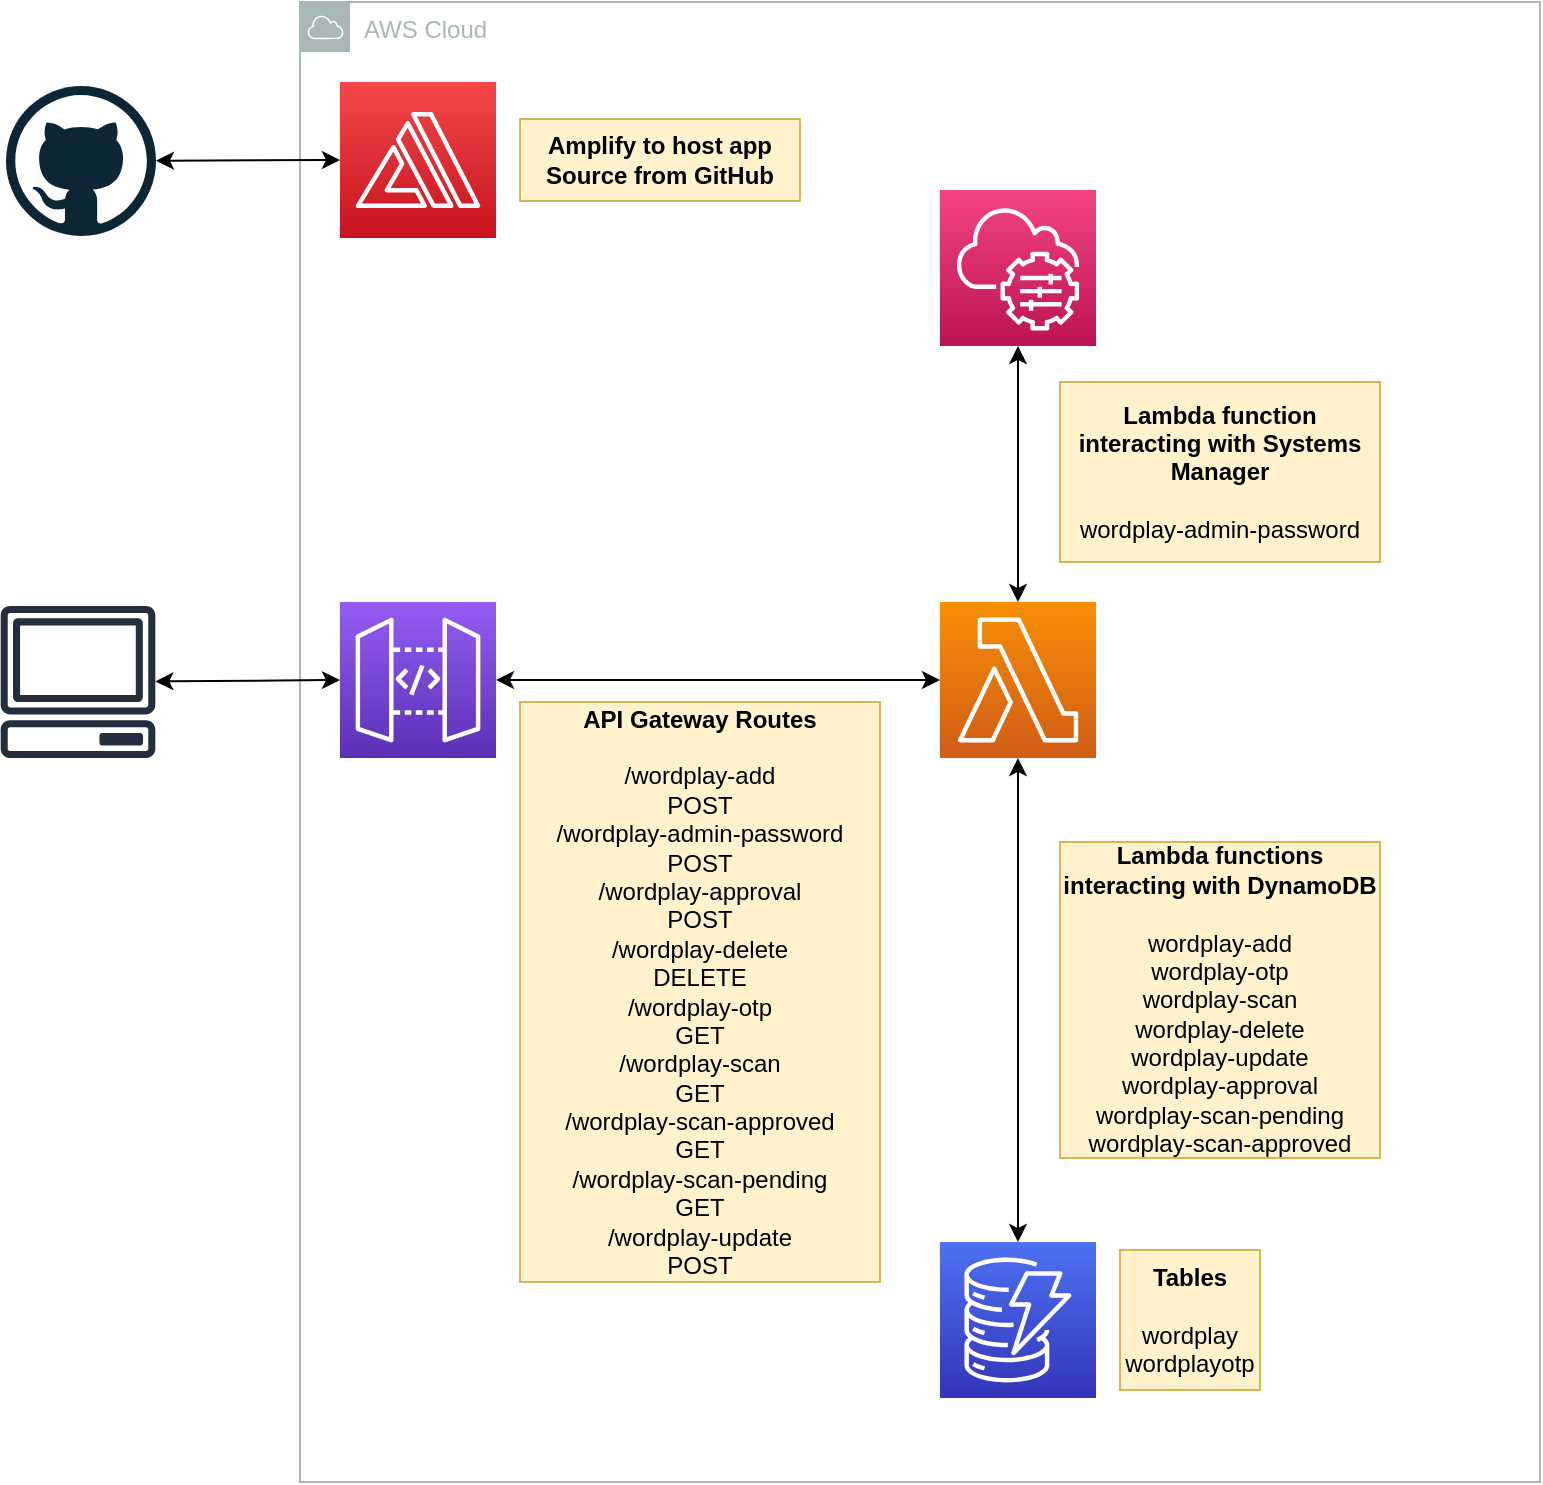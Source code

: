<mxfile version="21.6.7" type="device">
  <diagram name="Page-1" id="l3xAPVJWgxbae8cw-x1L">
    <mxGraphModel dx="792" dy="1100" grid="1" gridSize="10" guides="1" tooltips="1" connect="1" arrows="1" fold="1" page="1" pageScale="1" pageWidth="850" pageHeight="1100" math="0" shadow="0">
      <root>
        <mxCell id="0" />
        <mxCell id="1" parent="0" />
        <mxCell id="N9q5Kd1ozlSONzn5f6YZ-1" value="AWS Cloud" style="sketch=0;outlineConnect=0;gradientColor=none;html=1;whiteSpace=wrap;fontSize=12;fontStyle=0;shape=mxgraph.aws4.group;grIcon=mxgraph.aws4.group_aws_cloud;strokeColor=#AAB7B8;fillColor=none;verticalAlign=top;align=left;spacingLeft=30;fontColor=#AAB7B8;dashed=0;" parent="1" vertex="1">
          <mxGeometry x="170" y="300" width="620" height="740" as="geometry" />
        </mxCell>
        <mxCell id="N9q5Kd1ozlSONzn5f6YZ-2" value="" style="sketch=0;outlineConnect=0;fontColor=#232F3E;gradientColor=none;fillColor=#232F3D;strokeColor=none;dashed=0;verticalLabelPosition=bottom;verticalAlign=top;align=center;html=1;fontSize=12;fontStyle=0;aspect=fixed;pointerEvents=1;shape=mxgraph.aws4.client;" parent="1" vertex="1">
          <mxGeometry x="20" y="602" width="78" height="76" as="geometry" />
        </mxCell>
        <mxCell id="N9q5Kd1ozlSONzn5f6YZ-3" value="" style="sketch=0;points=[[0,0,0],[0.25,0,0],[0.5,0,0],[0.75,0,0],[1,0,0],[0,1,0],[0.25,1,0],[0.5,1,0],[0.75,1,0],[1,1,0],[0,0.25,0],[0,0.5,0],[0,0.75,0],[1,0.25,0],[1,0.5,0],[1,0.75,0]];outlineConnect=0;fontColor=#232F3E;gradientColor=#F54749;gradientDirection=north;fillColor=#C7131F;strokeColor=#ffffff;dashed=0;verticalLabelPosition=bottom;verticalAlign=top;align=center;html=1;fontSize=12;fontStyle=0;aspect=fixed;shape=mxgraph.aws4.resourceIcon;resIcon=mxgraph.aws4.amplify;" parent="1" vertex="1">
          <mxGeometry x="190" y="340" width="78" height="78" as="geometry" />
        </mxCell>
        <mxCell id="N9q5Kd1ozlSONzn5f6YZ-4" value="" style="sketch=0;points=[[0,0,0],[0.25,0,0],[0.5,0,0],[0.75,0,0],[1,0,0],[0,1,0],[0.25,1,0],[0.5,1,0],[0.75,1,0],[1,1,0],[0,0.25,0],[0,0.5,0],[0,0.75,0],[1,0.25,0],[1,0.5,0],[1,0.75,0]];outlineConnect=0;fontColor=#232F3E;gradientColor=#4D72F3;gradientDirection=north;fillColor=#3334B9;strokeColor=#ffffff;dashed=0;verticalLabelPosition=bottom;verticalAlign=top;align=center;html=1;fontSize=12;fontStyle=0;aspect=fixed;shape=mxgraph.aws4.resourceIcon;resIcon=mxgraph.aws4.dynamodb;" parent="1" vertex="1">
          <mxGeometry x="490" y="920" width="78" height="78" as="geometry" />
        </mxCell>
        <mxCell id="N9q5Kd1ozlSONzn5f6YZ-7" value="" style="sketch=0;points=[[0,0,0],[0.25,0,0],[0.5,0,0],[0.75,0,0],[1,0,0],[0,1,0],[0.25,1,0],[0.5,1,0],[0.75,1,0],[1,1,0],[0,0.25,0],[0,0.5,0],[0,0.75,0],[1,0.25,0],[1,0.5,0],[1,0.75,0]];outlineConnect=0;fontColor=#232F3E;gradientColor=#F78E04;gradientDirection=north;fillColor=#D05C17;strokeColor=#ffffff;dashed=0;verticalLabelPosition=bottom;verticalAlign=top;align=center;html=1;fontSize=12;fontStyle=0;aspect=fixed;shape=mxgraph.aws4.resourceIcon;resIcon=mxgraph.aws4.lambda;" parent="1" vertex="1">
          <mxGeometry x="490" y="600" width="78" height="78" as="geometry" />
        </mxCell>
        <mxCell id="N9q5Kd1ozlSONzn5f6YZ-9" value="" style="sketch=0;points=[[0,0,0],[0.25,0,0],[0.5,0,0],[0.75,0,0],[1,0,0],[0,1,0],[0.25,1,0],[0.5,1,0],[0.75,1,0],[1,1,0],[0,0.25,0],[0,0.5,0],[0,0.75,0],[1,0.25,0],[1,0.5,0],[1,0.75,0]];points=[[0,0,0],[0.25,0,0],[0.5,0,0],[0.75,0,0],[1,0,0],[0,1,0],[0.25,1,0],[0.5,1,0],[0.75,1,0],[1,1,0],[0,0.25,0],[0,0.5,0],[0,0.75,0],[1,0.25,0],[1,0.5,0],[1,0.75,0]];outlineConnect=0;fontColor=#232F3E;gradientColor=#F34482;gradientDirection=north;fillColor=#BC1356;strokeColor=#ffffff;dashed=0;verticalLabelPosition=bottom;verticalAlign=top;align=center;html=1;fontSize=12;fontStyle=0;aspect=fixed;shape=mxgraph.aws4.resourceIcon;resIcon=mxgraph.aws4.systems_manager;" parent="1" vertex="1">
          <mxGeometry x="490" y="394" width="78" height="78" as="geometry" />
        </mxCell>
        <mxCell id="N9q5Kd1ozlSONzn5f6YZ-11" value="" style="sketch=0;points=[[0,0,0],[0.25,0,0],[0.5,0,0],[0.75,0,0],[1,0,0],[0,1,0],[0.25,1,0],[0.5,1,0],[0.75,1,0],[1,1,0],[0,0.25,0],[0,0.5,0],[0,0.75,0],[1,0.25,0],[1,0.5,0],[1,0.75,0]];outlineConnect=0;fontColor=#232F3E;gradientColor=#945DF2;gradientDirection=north;fillColor=#5A30B5;strokeColor=#ffffff;dashed=0;verticalLabelPosition=bottom;verticalAlign=top;align=center;html=1;fontSize=12;fontStyle=0;aspect=fixed;shape=mxgraph.aws4.resourceIcon;resIcon=mxgraph.aws4.api_gateway;" parent="1" vertex="1">
          <mxGeometry x="190" y="600" width="78" height="78" as="geometry" />
        </mxCell>
        <mxCell id="N9q5Kd1ozlSONzn5f6YZ-13" value="" style="endArrow=classic;startArrow=classic;html=1;rounded=0;exitX=0.5;exitY=0;exitDx=0;exitDy=0;exitPerimeter=0;entryX=0.5;entryY=1;entryDx=0;entryDy=0;entryPerimeter=0;" parent="1" source="N9q5Kd1ozlSONzn5f6YZ-4" target="N9q5Kd1ozlSONzn5f6YZ-7" edge="1">
          <mxGeometry width="50" height="50" relative="1" as="geometry">
            <mxPoint x="400" y="590" as="sourcePoint" />
            <mxPoint x="450" y="540" as="targetPoint" />
          </mxGeometry>
        </mxCell>
        <mxCell id="N9q5Kd1ozlSONzn5f6YZ-16" value="&lt;div&gt;&lt;b&gt;Lambda functions interacting with DynamoDB&lt;/b&gt;&lt;/div&gt;&lt;div&gt;&lt;br&gt;wordplay-add&lt;/div&gt;&lt;div&gt;wordplay-otp&lt;/div&gt;&lt;div&gt;wordplay-scan&lt;/div&gt;&lt;div&gt;wordplay-delete&lt;/div&gt;&lt;div&gt;wordplay-update&lt;/div&gt;&lt;div&gt;wordplay-approval&lt;/div&gt;&lt;div&gt;wordplay-scan-pending&lt;/div&gt;&lt;div&gt;wordplay-scan-approved&lt;/div&gt;" style="text;html=1;strokeColor=#d6b656;fillColor=#fff2cc;align=center;verticalAlign=middle;whiteSpace=wrap;rounded=0;" parent="1" vertex="1">
          <mxGeometry x="550" y="720" width="160" height="158" as="geometry" />
        </mxCell>
        <mxCell id="N9q5Kd1ozlSONzn5f6YZ-17" style="edgeStyle=orthogonalEdgeStyle;rounded=0;orthogonalLoop=1;jettySize=auto;html=1;exitX=0.5;exitY=1;exitDx=0;exitDy=0;" parent="1" source="N9q5Kd1ozlSONzn5f6YZ-16" target="N9q5Kd1ozlSONzn5f6YZ-16" edge="1">
          <mxGeometry relative="1" as="geometry" />
        </mxCell>
        <mxCell id="N9q5Kd1ozlSONzn5f6YZ-21" value="" style="endArrow=classic;startArrow=classic;html=1;rounded=0;entryX=0.5;entryY=1;entryDx=0;entryDy=0;entryPerimeter=0;" parent="1" source="N9q5Kd1ozlSONzn5f6YZ-7" target="N9q5Kd1ozlSONzn5f6YZ-9" edge="1">
          <mxGeometry width="50" height="50" relative="1" as="geometry">
            <mxPoint x="590" y="560" as="sourcePoint" />
            <mxPoint x="640" y="510" as="targetPoint" />
          </mxGeometry>
        </mxCell>
        <mxCell id="N9q5Kd1ozlSONzn5f6YZ-22" value="" style="endArrow=classic;startArrow=classic;html=1;rounded=0;entryX=1;entryY=0.5;entryDx=0;entryDy=0;entryPerimeter=0;exitX=0;exitY=0.5;exitDx=0;exitDy=0;exitPerimeter=0;" parent="1" source="N9q5Kd1ozlSONzn5f6YZ-7" target="N9q5Kd1ozlSONzn5f6YZ-11" edge="1">
          <mxGeometry width="50" height="50" relative="1" as="geometry">
            <mxPoint x="590" y="560" as="sourcePoint" />
            <mxPoint x="640" y="510" as="targetPoint" />
          </mxGeometry>
        </mxCell>
        <mxCell id="N9q5Kd1ozlSONzn5f6YZ-23" value="&lt;div&gt;&lt;b&gt;API Gateway Routes&lt;/b&gt;&lt;/div&gt;&lt;div&gt;&lt;b&gt;&lt;br&gt;&lt;/b&gt;&lt;/div&gt;&lt;div&gt;/wordplay-add&lt;/div&gt;&lt;div&gt;POST&lt;/div&gt;&lt;div&gt;/wordplay-admin-password&lt;/div&gt;&lt;div&gt;POST&lt;/div&gt;&lt;div&gt;/wordplay-approval&lt;/div&gt;&lt;div&gt;POST&lt;/div&gt;&lt;div&gt;/wordplay-delete&lt;/div&gt;&lt;div&gt;DELETE&lt;/div&gt;&lt;div&gt;/wordplay-otp&lt;/div&gt;&lt;div&gt;GET&lt;/div&gt;&lt;div&gt;/wordplay-scan&lt;/div&gt;&lt;div&gt;GET&lt;/div&gt;&lt;div&gt;/wordplay-scan-approved&lt;/div&gt;&lt;div&gt;GET&lt;/div&gt;&lt;div&gt;/wordplay-scan-pending&lt;/div&gt;&lt;div&gt;GET&lt;/div&gt;&lt;div&gt;/wordplay-update&lt;/div&gt;&lt;div&gt;POST&lt;/div&gt;" style="text;html=1;strokeColor=#d6b656;fillColor=#fff2cc;align=center;verticalAlign=middle;whiteSpace=wrap;rounded=0;" parent="1" vertex="1">
          <mxGeometry x="280" y="650" width="180" height="290" as="geometry" />
        </mxCell>
        <mxCell id="N9q5Kd1ozlSONzn5f6YZ-24" value="&lt;div&gt;&lt;b&gt;Tables&lt;/b&gt;&lt;/div&gt;&lt;div&gt;&lt;b&gt;&lt;br&gt;&lt;/b&gt;&lt;/div&gt;&lt;div&gt;wordplay&lt;br&gt;&lt;/div&gt;&lt;div&gt;wordplayotp&lt;/div&gt;" style="text;html=1;strokeColor=#d6b656;fillColor=#fff2cc;align=center;verticalAlign=middle;whiteSpace=wrap;rounded=0;" parent="1" vertex="1">
          <mxGeometry x="580" y="924" width="70" height="70" as="geometry" />
        </mxCell>
        <mxCell id="N9q5Kd1ozlSONzn5f6YZ-25" value="&lt;div&gt;&lt;b&gt;Lambda function interacting with Systems Manager&lt;/b&gt;&lt;/div&gt;&lt;div&gt;&lt;br&gt;wordplay-admin-password&lt;br&gt;&lt;/div&gt;" style="text;html=1;strokeColor=#d6b656;fillColor=#fff2cc;align=center;verticalAlign=middle;whiteSpace=wrap;rounded=0;" parent="1" vertex="1">
          <mxGeometry x="550" y="490" width="160" height="90" as="geometry" />
        </mxCell>
        <mxCell id="N9q5Kd1ozlSONzn5f6YZ-27" value="" style="endArrow=classic;startArrow=classic;html=1;rounded=0;exitX=0;exitY=0.5;exitDx=0;exitDy=0;exitPerimeter=0;" parent="1" source="N9q5Kd1ozlSONzn5f6YZ-11" target="N9q5Kd1ozlSONzn5f6YZ-2" edge="1">
          <mxGeometry width="50" height="50" relative="1" as="geometry">
            <mxPoint x="320" y="920" as="sourcePoint" />
            <mxPoint x="370" y="870" as="targetPoint" />
          </mxGeometry>
        </mxCell>
        <mxCell id="N9q5Kd1ozlSONzn5f6YZ-29" value="" style="dashed=0;outlineConnect=0;html=1;align=center;labelPosition=center;verticalLabelPosition=bottom;verticalAlign=top;shape=mxgraph.weblogos.github" parent="1" vertex="1">
          <mxGeometry x="23" y="342" width="75" height="75" as="geometry" />
        </mxCell>
        <mxCell id="N9q5Kd1ozlSONzn5f6YZ-30" value="" style="endArrow=classic;startArrow=classic;html=1;rounded=0;exitX=0;exitY=0.5;exitDx=0;exitDy=0;exitPerimeter=0;" parent="1" source="N9q5Kd1ozlSONzn5f6YZ-3" target="N9q5Kd1ozlSONzn5f6YZ-29" edge="1">
          <mxGeometry width="50" height="50" relative="1" as="geometry">
            <mxPoint x="182" y="430" as="sourcePoint" />
            <mxPoint x="90" y="431" as="targetPoint" />
          </mxGeometry>
        </mxCell>
        <mxCell id="N9q5Kd1ozlSONzn5f6YZ-32" value="&lt;div&gt;&lt;b&gt;Amplify to host app&lt;/b&gt;&lt;/div&gt;&lt;div&gt;&lt;b&gt;Source from GitHub&lt;/b&gt;&lt;/div&gt;" style="text;html=1;strokeColor=#d6b656;fillColor=#fff2cc;align=center;verticalAlign=middle;whiteSpace=wrap;rounded=0;" parent="1" vertex="1">
          <mxGeometry x="280" y="358.5" width="140" height="41" as="geometry" />
        </mxCell>
      </root>
    </mxGraphModel>
  </diagram>
</mxfile>

